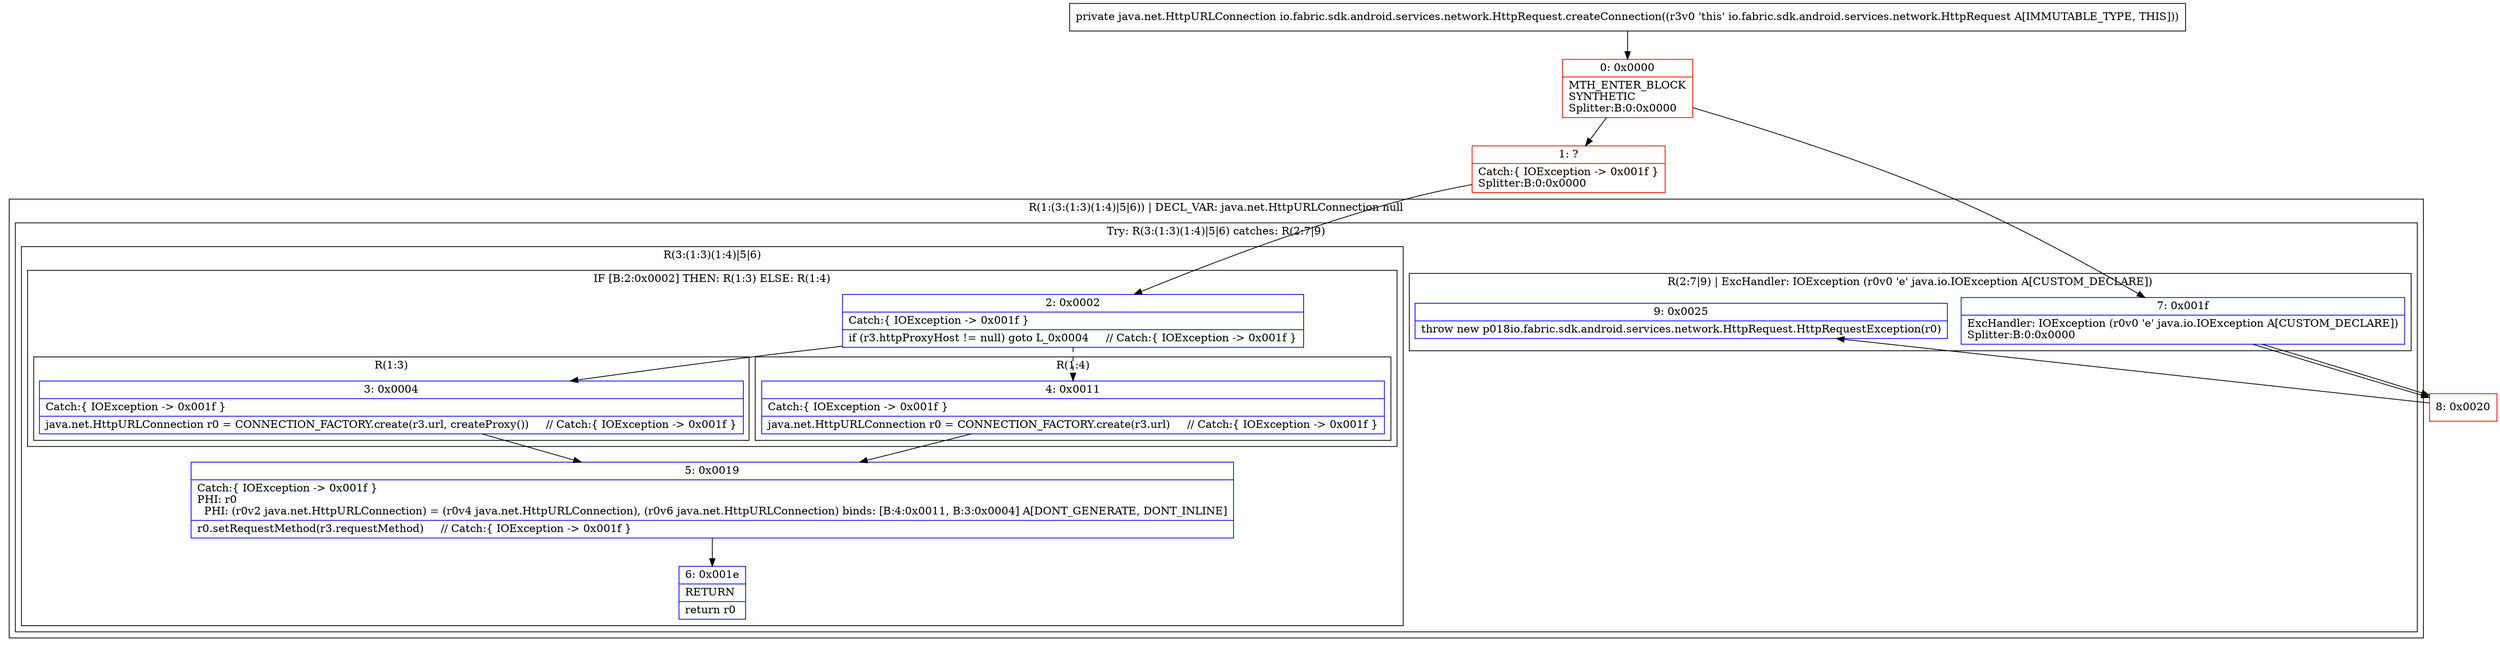 digraph "CFG forio.fabric.sdk.android.services.network.HttpRequest.createConnection()Ljava\/net\/HttpURLConnection;" {
subgraph cluster_Region_1311431550 {
label = "R(1:(3:(1:3)(1:4)|5|6)) | DECL_VAR: java.net.HttpURLConnection null\l";
node [shape=record,color=blue];
subgraph cluster_TryCatchRegion_2043846168 {
label = "Try: R(3:(1:3)(1:4)|5|6) catches: R(2:7|9)";
node [shape=record,color=blue];
subgraph cluster_Region_801415486 {
label = "R(3:(1:3)(1:4)|5|6)";
node [shape=record,color=blue];
subgraph cluster_IfRegion_1247307175 {
label = "IF [B:2:0x0002] THEN: R(1:3) ELSE: R(1:4)";
node [shape=record,color=blue];
Node_2 [shape=record,label="{2\:\ 0x0002|Catch:\{ IOException \-\> 0x001f \}\l|if (r3.httpProxyHost != null) goto L_0x0004     \/\/ Catch:\{ IOException \-\> 0x001f \}\l}"];
subgraph cluster_Region_1483431544 {
label = "R(1:3)";
node [shape=record,color=blue];
Node_3 [shape=record,label="{3\:\ 0x0004|Catch:\{ IOException \-\> 0x001f \}\l|java.net.HttpURLConnection r0 = CONNECTION_FACTORY.create(r3.url, createProxy())     \/\/ Catch:\{ IOException \-\> 0x001f \}\l}"];
}
subgraph cluster_Region_185083499 {
label = "R(1:4)";
node [shape=record,color=blue];
Node_4 [shape=record,label="{4\:\ 0x0011|Catch:\{ IOException \-\> 0x001f \}\l|java.net.HttpURLConnection r0 = CONNECTION_FACTORY.create(r3.url)     \/\/ Catch:\{ IOException \-\> 0x001f \}\l}"];
}
}
Node_5 [shape=record,label="{5\:\ 0x0019|Catch:\{ IOException \-\> 0x001f \}\lPHI: r0 \l  PHI: (r0v2 java.net.HttpURLConnection) = (r0v4 java.net.HttpURLConnection), (r0v6 java.net.HttpURLConnection) binds: [B:4:0x0011, B:3:0x0004] A[DONT_GENERATE, DONT_INLINE]\l|r0.setRequestMethod(r3.requestMethod)     \/\/ Catch:\{ IOException \-\> 0x001f \}\l}"];
Node_6 [shape=record,label="{6\:\ 0x001e|RETURN\l|return r0\l}"];
}
subgraph cluster_Region_1378985657 {
label = "R(2:7|9) | ExcHandler: IOException (r0v0 'e' java.io.IOException A[CUSTOM_DECLARE])\l";
node [shape=record,color=blue];
Node_7 [shape=record,label="{7\:\ 0x001f|ExcHandler: IOException (r0v0 'e' java.io.IOException A[CUSTOM_DECLARE])\lSplitter:B:0:0x0000\l}"];
Node_9 [shape=record,label="{9\:\ 0x0025|throw new p018io.fabric.sdk.android.services.network.HttpRequest.HttpRequestException(r0)\l}"];
}
}
}
subgraph cluster_Region_1378985657 {
label = "R(2:7|9) | ExcHandler: IOException (r0v0 'e' java.io.IOException A[CUSTOM_DECLARE])\l";
node [shape=record,color=blue];
Node_7 [shape=record,label="{7\:\ 0x001f|ExcHandler: IOException (r0v0 'e' java.io.IOException A[CUSTOM_DECLARE])\lSplitter:B:0:0x0000\l}"];
Node_9 [shape=record,label="{9\:\ 0x0025|throw new p018io.fabric.sdk.android.services.network.HttpRequest.HttpRequestException(r0)\l}"];
}
Node_0 [shape=record,color=red,label="{0\:\ 0x0000|MTH_ENTER_BLOCK\lSYNTHETIC\lSplitter:B:0:0x0000\l}"];
Node_1 [shape=record,color=red,label="{1\:\ ?|Catch:\{ IOException \-\> 0x001f \}\lSplitter:B:0:0x0000\l}"];
Node_8 [shape=record,color=red,label="{8\:\ 0x0020}"];
MethodNode[shape=record,label="{private java.net.HttpURLConnection io.fabric.sdk.android.services.network.HttpRequest.createConnection((r3v0 'this' io.fabric.sdk.android.services.network.HttpRequest A[IMMUTABLE_TYPE, THIS])) }"];
MethodNode -> Node_0;
Node_2 -> Node_3;
Node_2 -> Node_4[style=dashed];
Node_3 -> Node_5;
Node_4 -> Node_5;
Node_5 -> Node_6;
Node_7 -> Node_8;
Node_7 -> Node_8;
Node_0 -> Node_1;
Node_0 -> Node_7;
Node_1 -> Node_2;
Node_8 -> Node_9;
}

